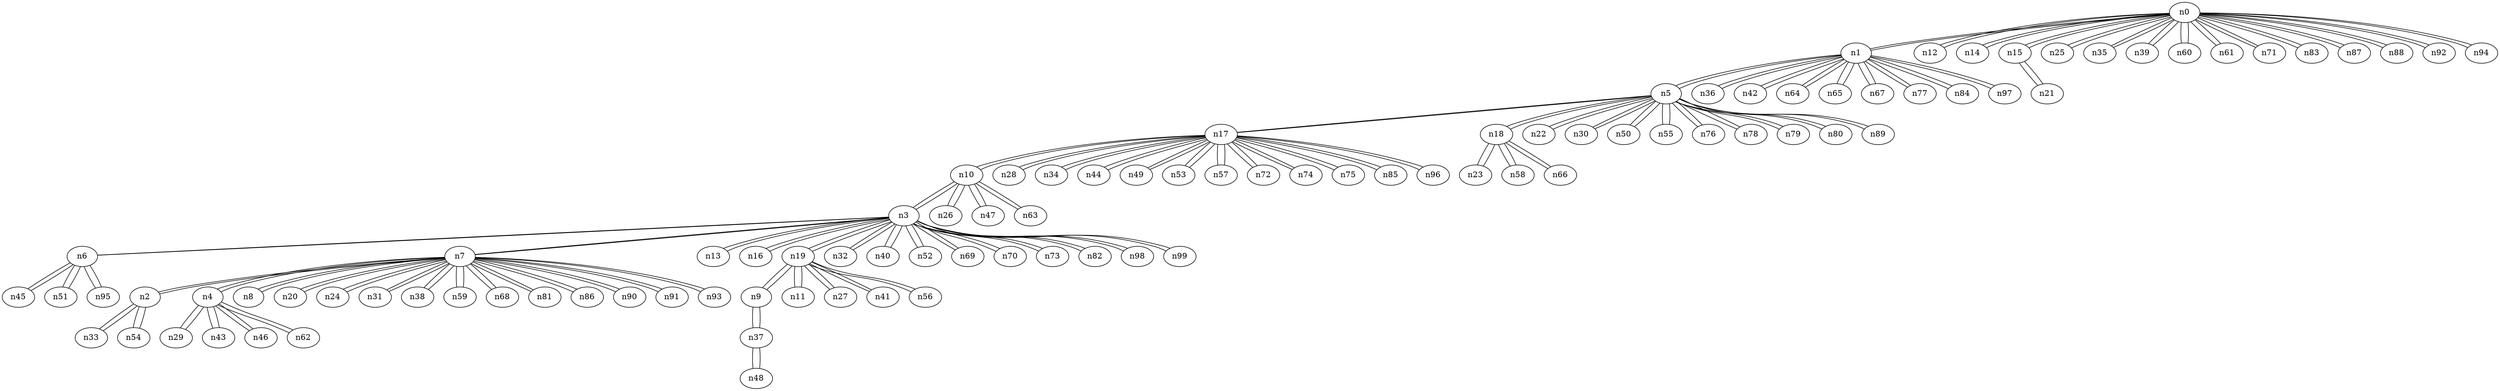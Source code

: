 graph {
n0;
n1;
n2;
n3;
n4;
n5;
n6;
n7;
n8;
n9;
n10;
n11;
n12;
n13;
n14;
n15;
n16;
n17;
n18;
n19;
n20;
n21;
n22;
n23;
n24;
n25;
n26;
n27;
n28;
n29;
n30;
n31;
n32;
n33;
n34;
n35;
n36;
n37;
n38;
n39;
n40;
n41;
n42;
n43;
n44;
n45;
n46;
n47;
n48;
n49;
n50;
n51;
n52;
n53;
n54;
n55;
n56;
n57;
n58;
n59;
n60;
n61;
n62;
n63;
n64;
n65;
n66;
n67;
n68;
n69;
n70;
n71;
n72;
n73;
n74;
n75;
n76;
n77;
n78;
n79;
n80;
n81;
n82;
n83;
n84;
n85;
n86;
n87;
n88;
n89;
n90;
n91;
n92;
n93;
n94;
n95;
n96;
n97;
n98;
n99;
n0 -- n87;
n0 -- n12;
n0 -- n61;
n0 -- n15;
n0 -- n1;
n0 -- n71;
n0 -- n83;
n0 -- n92;
n0 -- n39;
n0 -- n60;
n0 -- n35;
n0 -- n14;
n0 -- n25;
n0 -- n88;
n0 -- n94;
n1 -- n77;
n1 -- n67;
n1 -- n97;
n1 -- n42;
n1 -- n36;
n1 -- n64;
n1 -- n0;
n1 -- n84;
n1 -- n5;
n1 -- n65;
n2 -- n7;
n2 -- n33;
n2 -- n54;
n3 -- n70;
n3 -- n99;
n3 -- n32;
n3 -- n7;
n3 -- n98;
n3 -- n10;
n3 -- n13;
n3 -- n40;
n3 -- n69;
n3 -- n82;
n3 -- n16;
n3 -- n52;
n3 -- n19;
n3 -- n73;
n3 -- n6;
n4 -- n29;
n4 -- n62;
n4 -- n43;
n4 -- n7;
n4 -- n46;
n5 -- n18;
n5 -- n55;
n5 -- n76;
n5 -- n50;
n5 -- n89;
n5 -- n30;
n5 -- n22;
n5 -- n80;
n5 -- n17;
n5 -- n1;
n5 -- n78;
n5 -- n79;
n6 -- n95;
n6 -- n51;
n6 -- n3;
n6 -- n45;
n7 -- n93;
n7 -- n86;
n7 -- n59;
n7 -- n20;
n7 -- n2;
n7 -- n90;
n7 -- n68;
n7 -- n3;
n7 -- n31;
n7 -- n4;
n7 -- n91;
n7 -- n81;
n7 -- n8;
n7 -- n38;
n7 -- n24;
n8 -- n7;
n9 -- n19;
n9 -- n37;
n10 -- n47;
n10 -- n26;
n10 -- n3;
n10 -- n17;
n10 -- n63;
n11 -- n19;
n12 -- n0;
n13 -- n3;
n14 -- n0;
n15 -- n0;
n15 -- n21;
n16 -- n3;
n17 -- n75;
n17 -- n57;
n17 -- n74;
n17 -- n96;
n17 -- n85;
n17 -- n72;
n17 -- n5;
n17 -- n53;
n17 -- n10;
n17 -- n28;
n17 -- n49;
n17 -- n44;
n17 -- n34;
n18 -- n66;
n18 -- n58;
n18 -- n5;
n18 -- n23;
n19 -- n41;
n19 -- n3;
n19 -- n27;
n19 -- n56;
n19 -- n9;
n19 -- n11;
n20 -- n7;
n21 -- n15;
n22 -- n5;
n23 -- n18;
n24 -- n7;
n25 -- n0;
n26 -- n10;
n27 -- n19;
n28 -- n17;
n29 -- n4;
n30 -- n5;
n31 -- n7;
n32 -- n3;
n33 -- n2;
n34 -- n17;
n35 -- n0;
n36 -- n1;
n37 -- n48;
n37 -- n9;
n38 -- n7;
n39 -- n0;
n40 -- n3;
n41 -- n19;
n42 -- n1;
n43 -- n4;
n44 -- n17;
n45 -- n6;
n46 -- n4;
n47 -- n10;
n48 -- n37;
n49 -- n17;
n50 -- n5;
n51 -- n6;
n52 -- n3;
n53 -- n17;
n54 -- n2;
n55 -- n5;
n56 -- n19;
n57 -- n17;
n58 -- n18;
n59 -- n7;
n60 -- n0;
n61 -- n0;
n62 -- n4;
n63 -- n10;
n64 -- n1;
n65 -- n1;
n66 -- n18;
n67 -- n1;
n68 -- n7;
n69 -- n3;
n70 -- n3;
n71 -- n0;
n72 -- n17;
n73 -- n3;
n74 -- n17;
n75 -- n17;
n76 -- n5;
n77 -- n1;
n78 -- n5;
n79 -- n5;
n80 -- n5;
n81 -- n7;
n82 -- n3;
n83 -- n0;
n84 -- n1;
n85 -- n17;
n86 -- n7;
n87 -- n0;
n88 -- n0;
n89 -- n5;
n90 -- n7;
n91 -- n7;
n92 -- n0;
n93 -- n7;
n94 -- n0;
n95 -- n6;
n96 -- n17;
n97 -- n1;
n98 -- n3;
n99 -- n3;
}
